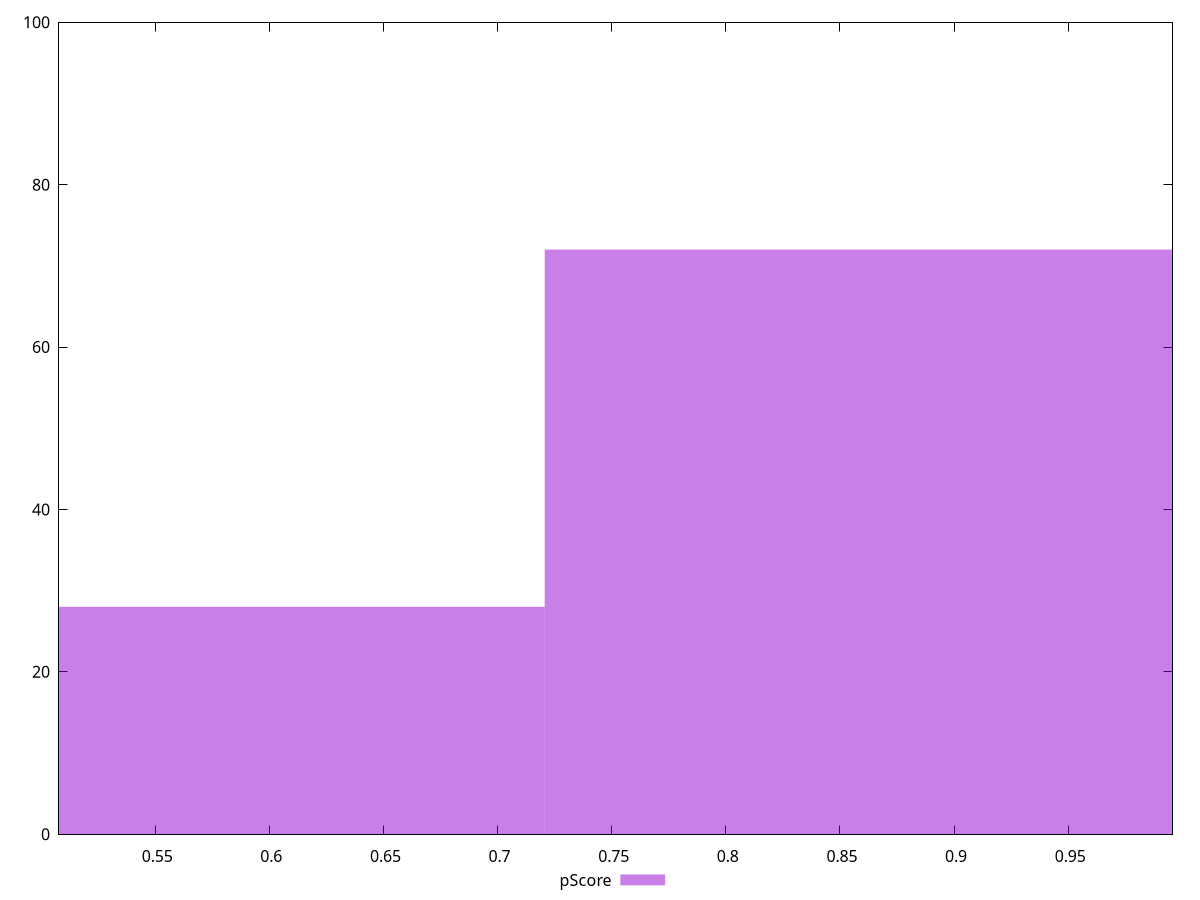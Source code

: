 reset

$pScore <<EOF
0.9608889837595999 72
0.48044449187979993 28
EOF

set key outside below
set boxwidth 0.48044449187979993
set xrange [0.5078696160905045:0.9957196874129883]
set yrange [0:100]
set trange [0:100]
set style fill transparent solid 0.5 noborder
set terminal svg size 640, 490 enhanced background rgb 'white'
set output "report_00017_2021-02-10T15-08-03.406Z/first-cpu-idle/samples/pages+cached+noadtech+nomedia/pScore/histogram.svg"

plot $pScore title "pScore" with boxes

reset
